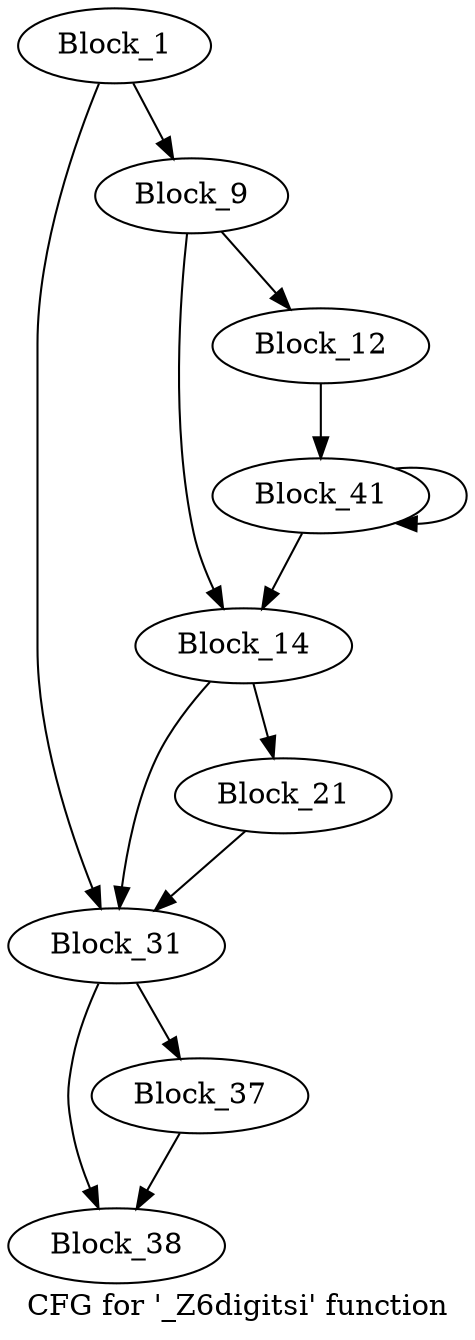 digraph "CFG for '_Z6digitsi' function" {
	label="CFG for '_Z6digitsi' function";

	block_1 [label="Block_1"];
	block_1:s0 -> block_31;
	block_1:s1 -> block_9;
	block_9 [label="Block_9"];
	block_9:s0 -> block_14;
	block_9:s1 -> block_12;
	block_12 [label="Block_12"];
	block_12 -> block_41;
	block_14 [label="Block_14"];
	block_14:s0 -> block_31;
	block_14:s1 -> block_21;
	block_21 [label="Block_21"];
	block_21 -> block_31;
	block_31 [label="Block_31"];
	block_31:s0 -> block_38;
	block_31:s1 -> block_37;
	block_37 [label="Block_37"];
	block_37 -> block_38;
	block_38 [label="Block_38"];
	block_41 [label="Block_41"];
	block_41:s0 -> block_14;
	block_41:s1 -> block_41;
}
